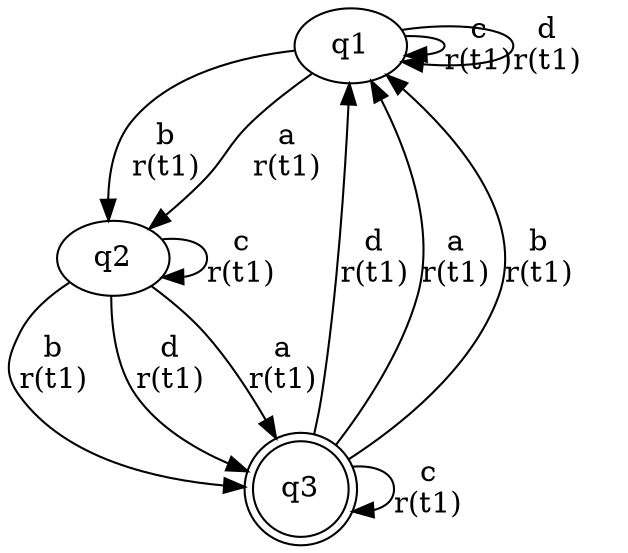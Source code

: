 digraph "tests_1/test14/solution300/solution" {
	q1[label=q1]
	q2[label=q2]
	q3[label=q3 shape=doublecircle]
	q1 -> q1[label="c\nr(t1)\n"]
	q1 -> q1[label="d\nr(t1)\n"]
	q1 -> q2[label="b\nr(t1)\n"]
	q2 -> q2[label="c\nr(t1)\n"]
	q2 -> q3[label="b\nr(t1)\n"]
	q3 -> q1[label="d\nr(t1)\n"]
	q3 -> q1[label="a\nr(t1)\n"]
	q3 -> q1[label="b\nr(t1)\n"]
	q3 -> q3[label="c\nr(t1)\n"]
	q2 -> q3[label="d\nr(t1)\n"]
	q2 -> q3[label="a\nr(t1)\n"]
	q1 -> q2[label="a\nr(t1)\n"]
}

